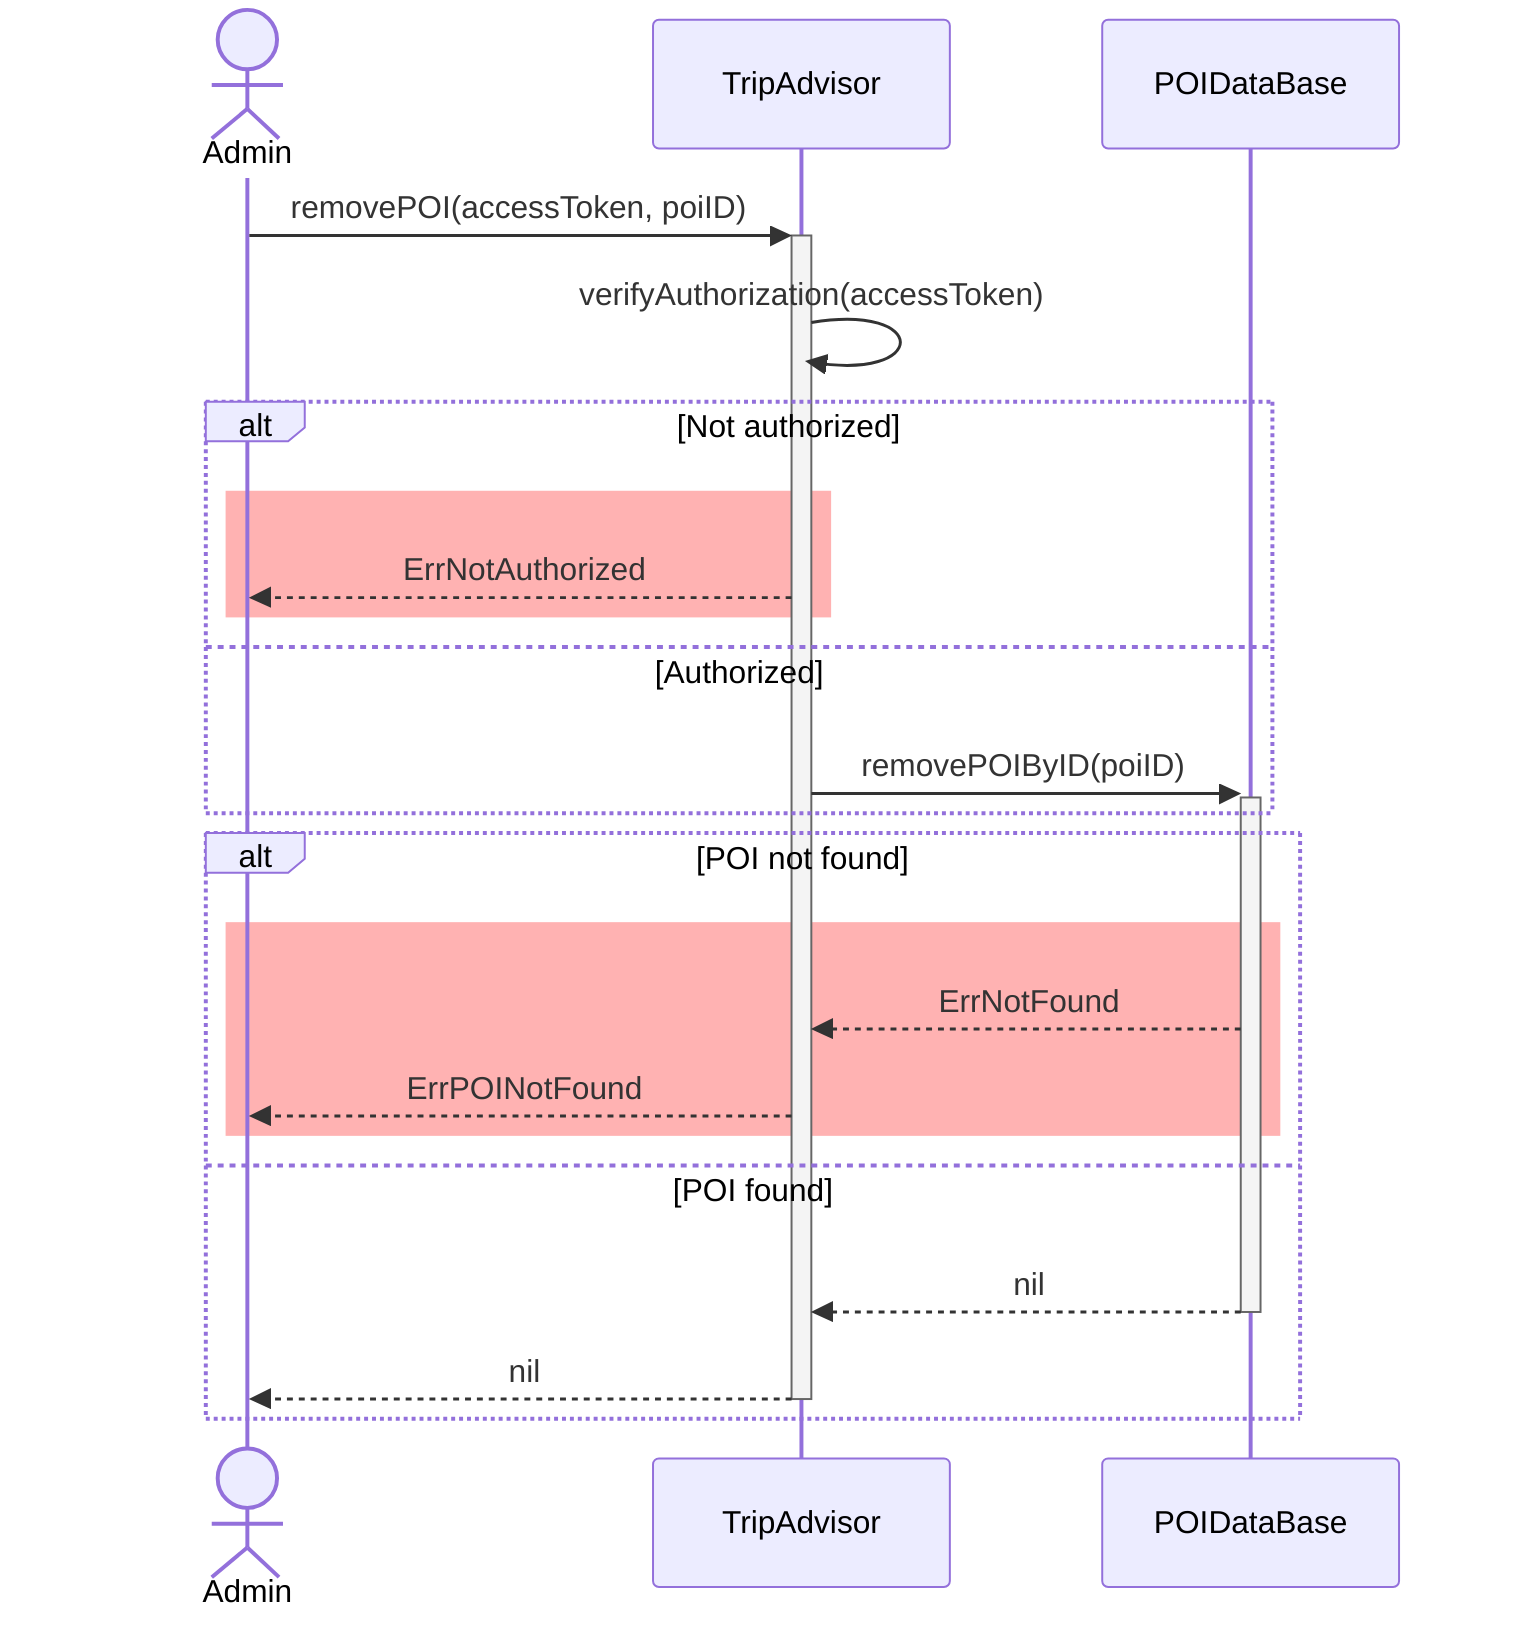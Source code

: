 %% @backgroundColor(Gray)

sequenceDiagram
	actor Admin as Admin
	participant Trip as TripAdvisor
	participant DB as POIDataBase

	Admin->>+Trip: removePOI(accessToken, poiID)

		Trip->>Trip: verifyAuthorization(accessToken)
		alt Not authorized
			rect rgba(255, 0, 0, 0.3)
				Trip-->>Admin: ErrNotAuthorized
			end
		else Authorized
			Trip->>+DB: removePOIByID(poiID)
		end



		alt POI not found
			rect rgba(255, 0, 0, 0.3)
				DB-->>Trip: ErrNotFound
				Trip-->>Admin: ErrPOINotFound
			end
		else POI found
			DB-->>-Trip: nil
			Trip-->>-Admin: nil
		end
